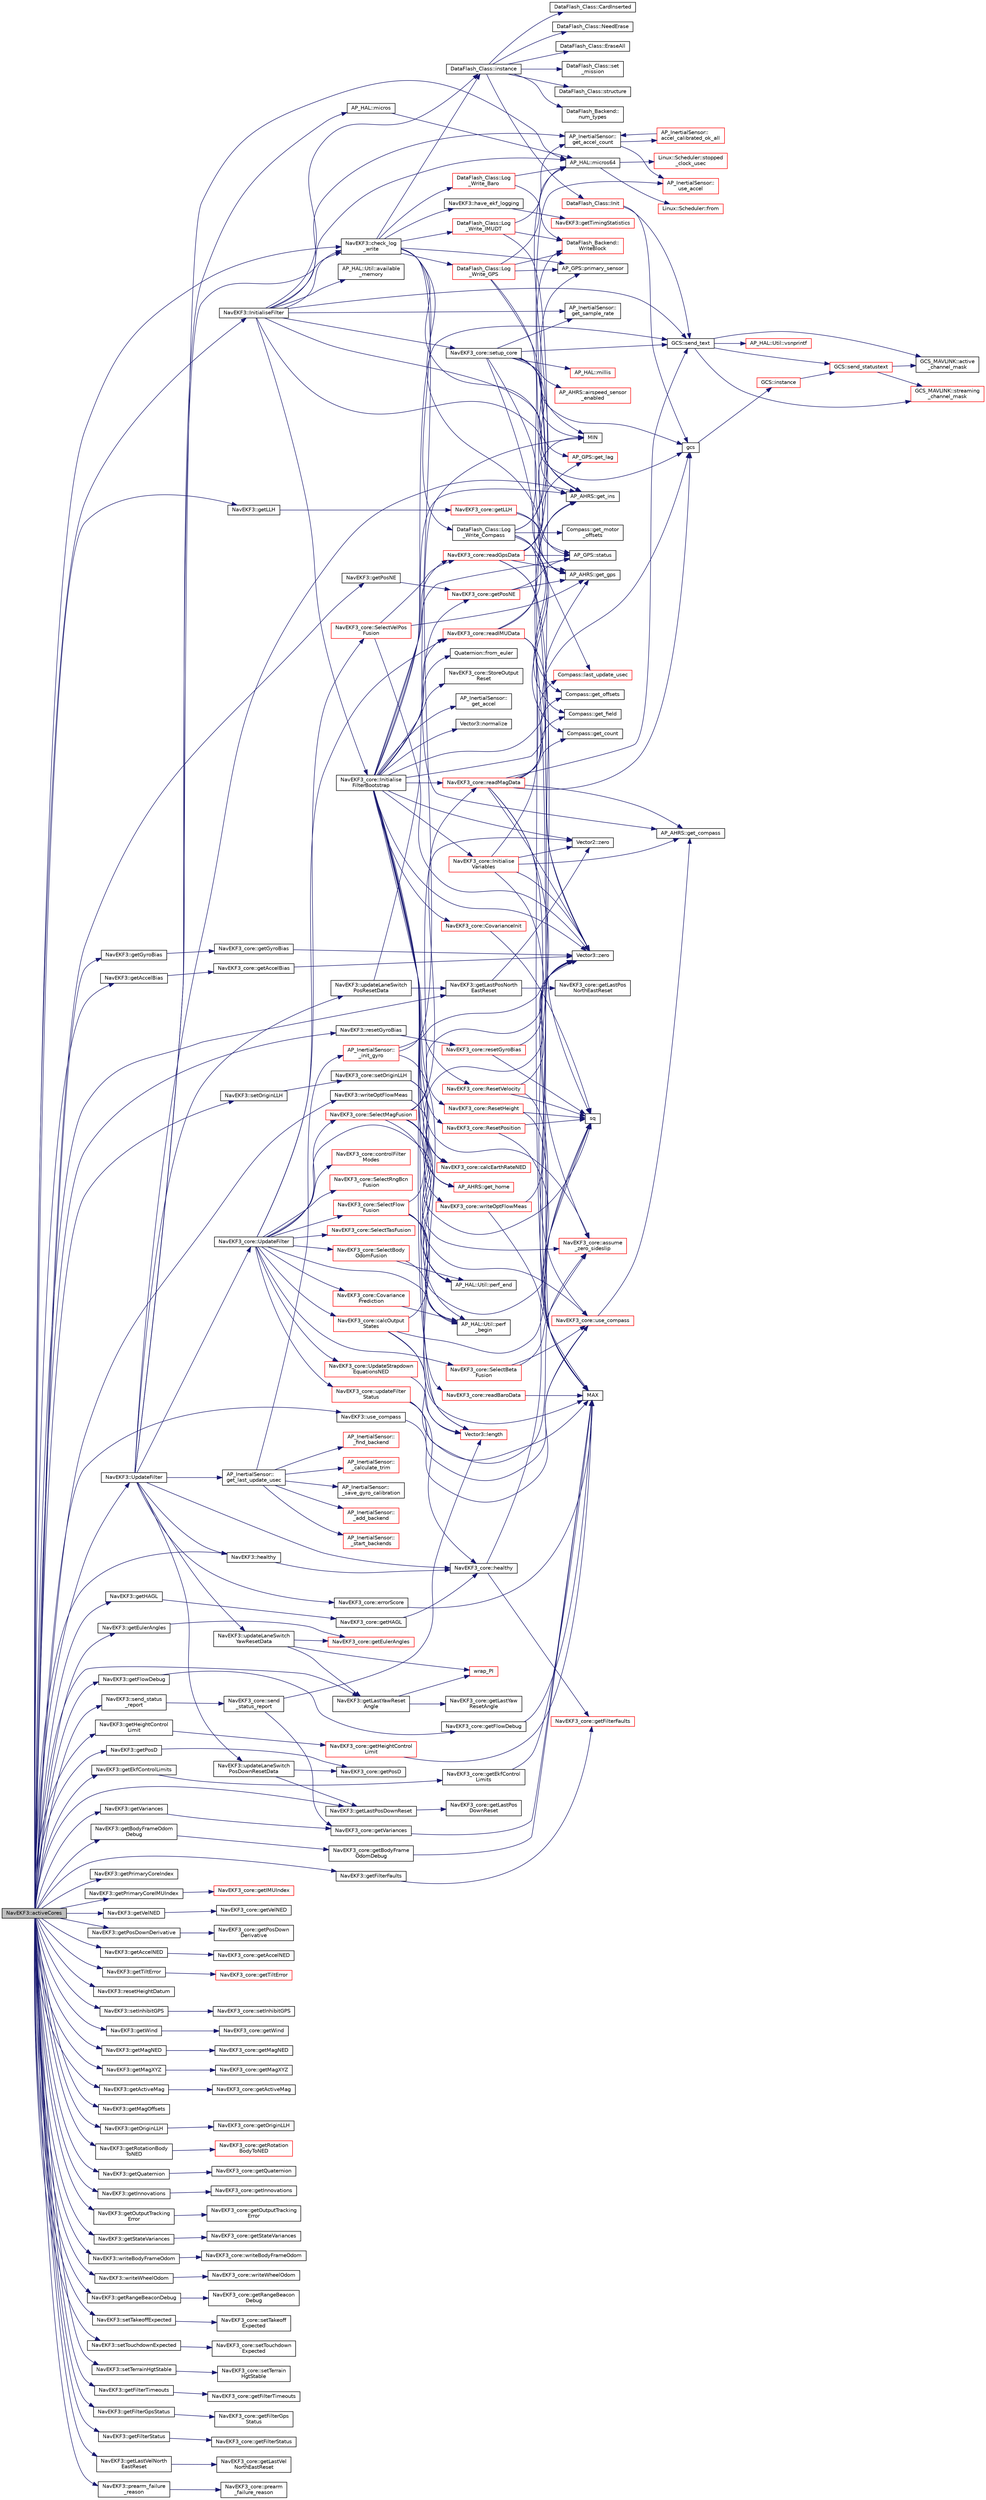digraph "NavEKF3::activeCores"
{
 // INTERACTIVE_SVG=YES
  edge [fontname="Helvetica",fontsize="10",labelfontname="Helvetica",labelfontsize="10"];
  node [fontname="Helvetica",fontsize="10",shape=record];
  rankdir="LR";
  Node1 [label="NavEKF3::activeCores",height=0.2,width=0.4,color="black", fillcolor="grey75", style="filled", fontcolor="black"];
  Node1 -> Node2 [color="midnightblue",fontsize="10",style="solid",fontname="Helvetica"];
  Node2 [label="NavEKF3::InitialiseFilter",height=0.2,width=0.4,color="black", fillcolor="white", style="filled",URL="$classNavEKF3.html#a07f064fa513fbb6e7188141904f3b5b5"];
  Node2 -> Node3 [color="midnightblue",fontsize="10",style="solid",fontname="Helvetica"];
  Node3 [label="AP_AHRS::get_ins",height=0.2,width=0.4,color="black", fillcolor="white", style="filled",URL="$classAP__AHRS.html#a14398c5d2ae68bbe1c67482a91909ad9"];
  Node2 -> Node4 [color="midnightblue",fontsize="10",style="solid",fontname="Helvetica"];
  Node4 [label="AP_HAL::micros64",height=0.2,width=0.4,color="black", fillcolor="white", style="filled",URL="$namespaceAP__HAL.html#a7aa0ce7625c9680e30ff4a99940907a5"];
  Node4 -> Node5 [color="midnightblue",fontsize="10",style="solid",fontname="Helvetica"];
  Node5 [label="Linux::Scheduler::from",height=0.2,width=0.4,color="red", fillcolor="white", style="filled",URL="$classLinux_1_1Scheduler.html#a53ecaae0fdc72f85bd57c4b0cff93653"];
  Node4 -> Node6 [color="midnightblue",fontsize="10",style="solid",fontname="Helvetica"];
  Node6 [label="Linux::Scheduler::stopped\l_clock_usec",height=0.2,width=0.4,color="red", fillcolor="white", style="filled",URL="$classLinux_1_1Scheduler.html#a682b4c34f330f66db5ab4aa5d96e13f9"];
  Node2 -> Node7 [color="midnightblue",fontsize="10",style="solid",fontname="Helvetica"];
  Node7 [label="AP_InertialSensor::\lget_sample_rate",height=0.2,width=0.4,color="black", fillcolor="white", style="filled",URL="$classAP__InertialSensor.html#a9f489c8aac6cdd07ff7aaf98622f0d2e"];
  Node2 -> Node8 [color="midnightblue",fontsize="10",style="solid",fontname="Helvetica"];
  Node8 [label="DataFlash_Class::instance",height=0.2,width=0.4,color="black", fillcolor="white", style="filled",URL="$classDataFlash__Class.html#af898b7f68e05b5d2a6eaf53d2c178983"];
  Node8 -> Node9 [color="midnightblue",fontsize="10",style="solid",fontname="Helvetica"];
  Node9 [label="DataFlash_Class::set\l_mission",height=0.2,width=0.4,color="black", fillcolor="white", style="filled",URL="$classDataFlash__Class.html#a95bf3cac993c1ee326acc6447e99d875"];
  Node8 -> Node10 [color="midnightblue",fontsize="10",style="solid",fontname="Helvetica"];
  Node10 [label="DataFlash_Class::Init",height=0.2,width=0.4,color="red", fillcolor="white", style="filled",URL="$classDataFlash__Class.html#aabebe7ff9db07e2890274fceaa81b063"];
  Node10 -> Node11 [color="midnightblue",fontsize="10",style="solid",fontname="Helvetica"];
  Node11 [label="gcs",height=0.2,width=0.4,color="black", fillcolor="white", style="filled",URL="$GCS_8h.html#a1d3cc361b864ddf64a44c12ab3bd044e"];
  Node11 -> Node12 [color="midnightblue",fontsize="10",style="solid",fontname="Helvetica"];
  Node12 [label="GCS::instance",height=0.2,width=0.4,color="red", fillcolor="white", style="filled",URL="$classGCS.html#ae4cc34bdfabd2de4587d3553e6b4582d"];
  Node12 -> Node13 [color="midnightblue",fontsize="10",style="solid",fontname="Helvetica"];
  Node13 [label="GCS::send_statustext",height=0.2,width=0.4,color="red", fillcolor="white", style="filled",URL="$classGCS.html#a313e604179053ea42415b1c9289f13cd"];
  Node13 -> Node14 [color="midnightblue",fontsize="10",style="solid",fontname="Helvetica"];
  Node14 [label="GCS_MAVLINK::active\l_channel_mask",height=0.2,width=0.4,color="black", fillcolor="white", style="filled",URL="$structGCS__MAVLINK.html#acad5b4ab40c7b7486392f07193ce4190"];
  Node13 -> Node15 [color="midnightblue",fontsize="10",style="solid",fontname="Helvetica"];
  Node15 [label="GCS_MAVLINK::streaming\l_channel_mask",height=0.2,width=0.4,color="red", fillcolor="white", style="filled",URL="$structGCS__MAVLINK.html#af948c4a65f98679941885e2c7cc12ac5"];
  Node10 -> Node16 [color="midnightblue",fontsize="10",style="solid",fontname="Helvetica"];
  Node16 [label="GCS::send_text",height=0.2,width=0.4,color="black", fillcolor="white", style="filled",URL="$classGCS.html#a9866f3484283db744409e40719cef765"];
  Node16 -> Node17 [color="midnightblue",fontsize="10",style="solid",fontname="Helvetica"];
  Node17 [label="AP_HAL::Util::vsnprintf",height=0.2,width=0.4,color="red", fillcolor="white", style="filled",URL="$classAP__HAL_1_1Util.html#ac57ef0a9815cd597ad5cab5d6c31c6c8"];
  Node16 -> Node13 [color="midnightblue",fontsize="10",style="solid",fontname="Helvetica"];
  Node16 -> Node14 [color="midnightblue",fontsize="10",style="solid",fontname="Helvetica"];
  Node16 -> Node15 [color="midnightblue",fontsize="10",style="solid",fontname="Helvetica"];
  Node8 -> Node18 [color="midnightblue",fontsize="10",style="solid",fontname="Helvetica"];
  Node18 [label="DataFlash_Class::structure",height=0.2,width=0.4,color="black", fillcolor="white", style="filled",URL="$classDataFlash__Class.html#a7ac0e748bbc5c6e72645bb6245257600"];
  Node8 -> Node19 [color="midnightblue",fontsize="10",style="solid",fontname="Helvetica"];
  Node19 [label="DataFlash_Backend::\lnum_types",height=0.2,width=0.4,color="black", fillcolor="white", style="filled",URL="$classDataFlash__Backend.html#a33e7a1703d68bd91ac6782bb10b209f8"];
  Node8 -> Node20 [color="midnightblue",fontsize="10",style="solid",fontname="Helvetica"];
  Node20 [label="DataFlash_Class::CardInserted",height=0.2,width=0.4,color="black", fillcolor="white", style="filled",URL="$classDataFlash__Class.html#a1d18bc15f196f1deb794f9ebd4878da8"];
  Node8 -> Node21 [color="midnightblue",fontsize="10",style="solid",fontname="Helvetica"];
  Node21 [label="DataFlash_Class::NeedErase",height=0.2,width=0.4,color="black", fillcolor="white", style="filled",URL="$classDataFlash__Class.html#a803c6dd673a2eaac58eea2012e57ea17"];
  Node8 -> Node22 [color="midnightblue",fontsize="10",style="solid",fontname="Helvetica"];
  Node22 [label="DataFlash_Class::EraseAll",height=0.2,width=0.4,color="black", fillcolor="white", style="filled",URL="$classDataFlash__Class.html#a53a4a975a3813e9f58ddaaa3b5865a4a"];
  Node2 -> Node23 [color="midnightblue",fontsize="10",style="solid",fontname="Helvetica"];
  Node23 [label="AP_InertialSensor::\lget_accel_count",height=0.2,width=0.4,color="black", fillcolor="white", style="filled",URL="$classAP__InertialSensor.html#ac57331a5046d45016ef900726e1be2fb"];
  Node23 -> Node24 [color="midnightblue",fontsize="10",style="solid",fontname="Helvetica"];
  Node24 [label="AP_InertialSensor::\laccel_calibrated_ok_all",height=0.2,width=0.4,color="red", fillcolor="white", style="filled",URL="$classAP__InertialSensor.html#ac671d4d4176eb2b74d82149efc1f940d"];
  Node24 -> Node23 [color="midnightblue",fontsize="10",style="solid",fontname="Helvetica"];
  Node23 -> Node25 [color="midnightblue",fontsize="10",style="solid",fontname="Helvetica"];
  Node25 [label="AP_InertialSensor::\luse_accel",height=0.2,width=0.4,color="red", fillcolor="white", style="filled",URL="$classAP__InertialSensor.html#a733bdee49ff9e3f1a911874469a1a3ac"];
  Node2 -> Node26 [color="midnightblue",fontsize="10",style="solid",fontname="Helvetica"];
  Node26 [label="AP_HAL::Util::available\l_memory",height=0.2,width=0.4,color="black", fillcolor="white", style="filled",URL="$classAP__HAL_1_1Util.html#a2a2e64f649d25593951054d44c0ed53b"];
  Node2 -> Node11 [color="midnightblue",fontsize="10",style="solid",fontname="Helvetica"];
  Node2 -> Node16 [color="midnightblue",fontsize="10",style="solid",fontname="Helvetica"];
  Node2 -> Node27 [color="midnightblue",fontsize="10",style="solid",fontname="Helvetica"];
  Node27 [label="NavEKF3_core::setup_core",height=0.2,width=0.4,color="black", fillcolor="white", style="filled",URL="$classNavEKF3__core.html#a0b8f47e59f846a862b145edfaa9b7e99"];
  Node27 -> Node3 [color="midnightblue",fontsize="10",style="solid",fontname="Helvetica"];
  Node27 -> Node7 [color="midnightblue",fontsize="10",style="solid",fontname="Helvetica"];
  Node27 -> Node28 [color="midnightblue",fontsize="10",style="solid",fontname="Helvetica"];
  Node28 [label="MAX",height=0.2,width=0.4,color="black", fillcolor="white", style="filled",URL="$AP__Math_8h.html#a5c0b5c82749ac54970b2699d3c10ee9b"];
  Node27 -> Node29 [color="midnightblue",fontsize="10",style="solid",fontname="Helvetica"];
  Node29 [label="AP_AHRS::get_gps",height=0.2,width=0.4,color="black", fillcolor="white", style="filled",URL="$classAP__AHRS.html#a3316284b2bf12b8db1b4a39539799efc"];
  Node27 -> Node30 [color="midnightblue",fontsize="10",style="solid",fontname="Helvetica"];
  Node30 [label="AP_GPS::get_lag",height=0.2,width=0.4,color="red", fillcolor="white", style="filled",URL="$classAP__GPS.html#a4a682466e84404be8ca6f66816fd56a5"];
  Node27 -> Node31 [color="midnightblue",fontsize="10",style="solid",fontname="Helvetica"];
  Node31 [label="AP_HAL::millis",height=0.2,width=0.4,color="red", fillcolor="white", style="filled",URL="$namespaceAP__HAL.html#a77dffbb18891996280308e21316ec186"];
  Node27 -> Node11 [color="midnightblue",fontsize="10",style="solid",fontname="Helvetica"];
  Node27 -> Node16 [color="midnightblue",fontsize="10",style="solid",fontname="Helvetica"];
  Node27 -> Node32 [color="midnightblue",fontsize="10",style="solid",fontname="Helvetica"];
  Node32 [label="MIN",height=0.2,width=0.4,color="black", fillcolor="white", style="filled",URL="$AP__Math_8h.html#a6b187a3fa1e9f663e89175e7e8e213d6"];
  Node27 -> Node33 [color="midnightblue",fontsize="10",style="solid",fontname="Helvetica"];
  Node33 [label="AP_AHRS::airspeed_sensor\l_enabled",height=0.2,width=0.4,color="red", fillcolor="white", style="filled",URL="$classAP__AHRS.html#a8691156c332da099e3f5952e72ae2a58"];
  Node2 -> Node34 [color="midnightblue",fontsize="10",style="solid",fontname="Helvetica"];
  Node34 [label="NavEKF3_core::Initialise\lFilterBootstrap",height=0.2,width=0.4,color="black", fillcolor="white", style="filled",URL="$classNavEKF3__core.html#aae18ada44b1b7be0d45af03391ef961a"];
  Node34 -> Node35 [color="midnightblue",fontsize="10",style="solid",fontname="Helvetica"];
  Node35 [label="NavEKF3_core::assume\l_zero_sideslip",height=0.2,width=0.4,color="red", fillcolor="white", style="filled",URL="$classNavEKF3__core.html#a2b335ebc7035c2d407b16f85017a3472"];
  Node34 -> Node29 [color="midnightblue",fontsize="10",style="solid",fontname="Helvetica"];
  Node34 -> Node36 [color="midnightblue",fontsize="10",style="solid",fontname="Helvetica"];
  Node36 [label="AP_GPS::status",height=0.2,width=0.4,color="black", fillcolor="white", style="filled",URL="$classAP__GPS.html#a9093c8cf1d5a78ccd8677229bb314d37",tooltip="Query GPS status. "];
  Node34 -> Node37 [color="midnightblue",fontsize="10",style="solid",fontname="Helvetica"];
  Node37 [label="NavEKF3_core::readIMUData",height=0.2,width=0.4,color="red", fillcolor="white", style="filled",URL="$classNavEKF3__core.html#aece73c326fbd95e59a3fa171ac5988a3"];
  Node37 -> Node3 [color="midnightblue",fontsize="10",style="solid",fontname="Helvetica"];
  Node37 -> Node25 [color="midnightblue",fontsize="10",style="solid",fontname="Helvetica"];
  Node37 -> Node28 [color="midnightblue",fontsize="10",style="solid",fontname="Helvetica"];
  Node37 -> Node38 [color="midnightblue",fontsize="10",style="solid",fontname="Helvetica"];
  Node38 [label="Vector3::zero",height=0.2,width=0.4,color="black", fillcolor="white", style="filled",URL="$classVector3.html#adf1769d5ee5df2f8585df2f540fa5efe"];
  Node34 -> Node39 [color="midnightblue",fontsize="10",style="solid",fontname="Helvetica"];
  Node39 [label="NavEKF3_core::readMagData",height=0.2,width=0.4,color="red", fillcolor="white", style="filled",URL="$classNavEKF3__core.html#a39fe9f76e9c368cba51e9af9b2367513"];
  Node39 -> Node40 [color="midnightblue",fontsize="10",style="solid",fontname="Helvetica"];
  Node40 [label="AP_AHRS::get_compass",height=0.2,width=0.4,color="black", fillcolor="white", style="filled",URL="$classAP__AHRS.html#adf808841de62499bc8c388fc798d47f1"];
  Node39 -> Node41 [color="midnightblue",fontsize="10",style="solid",fontname="Helvetica"];
  Node41 [label="Compass::get_count",height=0.2,width=0.4,color="black", fillcolor="white", style="filled",URL="$classCompass.html#a7bc9b45433e47cbd2632578388882135"];
  Node39 -> Node35 [color="midnightblue",fontsize="10",style="solid",fontname="Helvetica"];
  Node39 -> Node42 [color="midnightblue",fontsize="10",style="solid",fontname="Helvetica"];
  Node42 [label="NavEKF3_core::use_compass",height=0.2,width=0.4,color="red", fillcolor="white", style="filled",URL="$classNavEKF3__core.html#a8b6c851acf3a54d895b8dbc6ab2a6666"];
  Node42 -> Node40 [color="midnightblue",fontsize="10",style="solid",fontname="Helvetica"];
  Node39 -> Node43 [color="midnightblue",fontsize="10",style="solid",fontname="Helvetica"];
  Node43 [label="Compass::last_update_usec",height=0.2,width=0.4,color="red", fillcolor="white", style="filled",URL="$classCompass.html#a9600516e0dbde9186d3b14b3457af013"];
  Node39 -> Node11 [color="midnightblue",fontsize="10",style="solid",fontname="Helvetica"];
  Node39 -> Node16 [color="midnightblue",fontsize="10",style="solid",fontname="Helvetica"];
  Node39 -> Node38 [color="midnightblue",fontsize="10",style="solid",fontname="Helvetica"];
  Node39 -> Node44 [color="midnightblue",fontsize="10",style="solid",fontname="Helvetica"];
  Node44 [label="Compass::get_offsets",height=0.2,width=0.4,color="black", fillcolor="white", style="filled",URL="$classCompass.html#a6ef45f63ac177793bf38270cef8228cb"];
  Node39 -> Node45 [color="midnightblue",fontsize="10",style="solid",fontname="Helvetica"];
  Node45 [label="Compass::get_field",height=0.2,width=0.4,color="black", fillcolor="white", style="filled",URL="$classCompass.html#aa1f44c7920bbd147fa2e58bfedd3c4bb",tooltip="Return the current field as a Vector3f in milligauss. "];
  Node34 -> Node46 [color="midnightblue",fontsize="10",style="solid",fontname="Helvetica"];
  Node46 [label="NavEKF3_core::readGpsData",height=0.2,width=0.4,color="red", fillcolor="white", style="filled",URL="$classNavEKF3__core.html#ac8dc281034818e5fc9b2207daa2b7c3a"];
  Node46 -> Node29 [color="midnightblue",fontsize="10",style="solid",fontname="Helvetica"];
  Node46 -> Node36 [color="midnightblue",fontsize="10",style="solid",fontname="Helvetica"];
  Node46 -> Node30 [color="midnightblue",fontsize="10",style="solid",fontname="Helvetica"];
  Node46 -> Node32 [color="midnightblue",fontsize="10",style="solid",fontname="Helvetica"];
  Node46 -> Node28 [color="midnightblue",fontsize="10",style="solid",fontname="Helvetica"];
  Node46 -> Node47 [color="midnightblue",fontsize="10",style="solid",fontname="Helvetica"];
  Node47 [label="AP_GPS::primary_sensor",height=0.2,width=0.4,color="black", fillcolor="white", style="filled",URL="$classAP__GPS.html#a8881e12793759a81dc52755a76d0cc98"];
  Node46 -> Node48 [color="midnightblue",fontsize="10",style="solid",fontname="Helvetica"];
  Node48 [label="sq",height=0.2,width=0.4,color="black", fillcolor="white", style="filled",URL="$AP__Math_8h.html#a0375e3d67fd3911cacee5c3e1408c0f2"];
  Node34 -> Node49 [color="midnightblue",fontsize="10",style="solid",fontname="Helvetica"];
  Node49 [label="NavEKF3_core::readBaroData",height=0.2,width=0.4,color="red", fillcolor="white", style="filled",URL="$classNavEKF3__core.html#a2afc68d137a2e8c96007bdbb519ced57"];
  Node49 -> Node28 [color="midnightblue",fontsize="10",style="solid",fontname="Helvetica"];
  Node34 -> Node50 [color="midnightblue",fontsize="10",style="solid",fontname="Helvetica"];
  Node50 [label="NavEKF3_core::Initialise\lVariables",height=0.2,width=0.4,color="red", fillcolor="white", style="filled",URL="$classNavEKF3__core.html#af46b5f9dd9ee1659316230ea81a9a778"];
  Node50 -> Node3 [color="midnightblue",fontsize="10",style="solid",fontname="Helvetica"];
  Node50 -> Node28 [color="midnightblue",fontsize="10",style="solid",fontname="Helvetica"];
  Node50 -> Node38 [color="midnightblue",fontsize="10",style="solid",fontname="Helvetica"];
  Node50 -> Node51 [color="midnightblue",fontsize="10",style="solid",fontname="Helvetica"];
  Node51 [label="Vector2::zero",height=0.2,width=0.4,color="black", fillcolor="white", style="filled",URL="$structVector2.html#a6b537328ae913e3e7267b539e7a4af92"];
  Node50 -> Node40 [color="midnightblue",fontsize="10",style="solid",fontname="Helvetica"];
  Node34 -> Node3 [color="midnightblue",fontsize="10",style="solid",fontname="Helvetica"];
  Node34 -> Node52 [color="midnightblue",fontsize="10",style="solid",fontname="Helvetica"];
  Node52 [label="AP_InertialSensor::\lget_accel",height=0.2,width=0.4,color="black", fillcolor="white", style="filled",URL="$classAP__InertialSensor.html#a0f63a4a0e6fc84d6ab9519bc4b254055"];
  Node34 -> Node53 [color="midnightblue",fontsize="10",style="solid",fontname="Helvetica"];
  Node53 [label="Vector3::length",height=0.2,width=0.4,color="red", fillcolor="white", style="filled",URL="$classVector3.html#ac1fd5514e368a1e1c2d13f71eda18345"];
  Node34 -> Node54 [color="midnightblue",fontsize="10",style="solid",fontname="Helvetica"];
  Node54 [label="Vector3::normalize",height=0.2,width=0.4,color="black", fillcolor="white", style="filled",URL="$classVector3.html#a9b147a862a1b86ed2e5b735d19da3da1"];
  Node34 -> Node55 [color="midnightblue",fontsize="10",style="solid",fontname="Helvetica"];
  Node55 [label="Quaternion::from_euler",height=0.2,width=0.4,color="black", fillcolor="white", style="filled",URL="$classQuaternion.html#aff2d2d3d1c5937523df8357deae4eeab"];
  Node34 -> Node38 [color="midnightblue",fontsize="10",style="solid",fontname="Helvetica"];
  Node34 -> Node51 [color="midnightblue",fontsize="10",style="solid",fontname="Helvetica"];
  Node34 -> Node56 [color="midnightblue",fontsize="10",style="solid",fontname="Helvetica"];
  Node56 [label="NavEKF3_core::ResetVelocity",height=0.2,width=0.4,color="red", fillcolor="white", style="filled",URL="$classNavEKF3__core.html#a844cd207d4f7a1aa011e2631e3f56683"];
  Node56 -> Node38 [color="midnightblue",fontsize="10",style="solid",fontname="Helvetica"];
  Node56 -> Node48 [color="midnightblue",fontsize="10",style="solid",fontname="Helvetica"];
  Node56 -> Node28 [color="midnightblue",fontsize="10",style="solid",fontname="Helvetica"];
  Node34 -> Node57 [color="midnightblue",fontsize="10",style="solid",fontname="Helvetica"];
  Node57 [label="NavEKF3_core::ResetPosition",height=0.2,width=0.4,color="red", fillcolor="white", style="filled",URL="$classNavEKF3__core.html#a89457774f5139ef29cab266d49a26fea"];
  Node57 -> Node48 [color="midnightblue",fontsize="10",style="solid",fontname="Helvetica"];
  Node57 -> Node28 [color="midnightblue",fontsize="10",style="solid",fontname="Helvetica"];
  Node34 -> Node58 [color="midnightblue",fontsize="10",style="solid",fontname="Helvetica"];
  Node58 [label="NavEKF3_core::ResetHeight",height=0.2,width=0.4,color="red", fillcolor="white", style="filled",URL="$classNavEKF3__core.html#a8e2cd890417ec97f23a5668814cbda21"];
  Node58 -> Node28 [color="midnightblue",fontsize="10",style="solid",fontname="Helvetica"];
  Node58 -> Node48 [color="midnightblue",fontsize="10",style="solid",fontname="Helvetica"];
  Node34 -> Node59 [color="midnightblue",fontsize="10",style="solid",fontname="Helvetica"];
  Node59 [label="NavEKF3_core::calcEarthRateNED",height=0.2,width=0.4,color="red", fillcolor="white", style="filled",URL="$classNavEKF3__core.html#a044a16702249f93752f1c009a90864e2"];
  Node34 -> Node60 [color="midnightblue",fontsize="10",style="solid",fontname="Helvetica"];
  Node60 [label="AP_AHRS::get_home",height=0.2,width=0.4,color="red", fillcolor="white", style="filled",URL="$classAP__AHRS.html#aea45b16e6469a3b392b8bf52fb864732"];
  Node34 -> Node61 [color="midnightblue",fontsize="10",style="solid",fontname="Helvetica"];
  Node61 [label="NavEKF3_core::CovarianceInit",height=0.2,width=0.4,color="red", fillcolor="white", style="filled",URL="$classNavEKF3__core.html#a4f27a74890ed2b37858a754a05c8fc5b"];
  Node61 -> Node48 [color="midnightblue",fontsize="10",style="solid",fontname="Helvetica"];
  Node34 -> Node62 [color="midnightblue",fontsize="10",style="solid",fontname="Helvetica"];
  Node62 [label="NavEKF3_core::StoreOutput\lReset",height=0.2,width=0.4,color="black", fillcolor="white", style="filled",URL="$classNavEKF3__core.html#ad4a2f3dbbdddf598bd5cefeb61b34323"];
  Node34 -> Node11 [color="midnightblue",fontsize="10",style="solid",fontname="Helvetica"];
  Node34 -> Node16 [color="midnightblue",fontsize="10",style="solid",fontname="Helvetica"];
  Node2 -> Node63 [color="midnightblue",fontsize="10",style="solid",fontname="Helvetica"];
  Node63 [label="NavEKF3::check_log\l_write",height=0.2,width=0.4,color="black", fillcolor="white", style="filled",URL="$classNavEKF3.html#afa5a1b626563d35ad95545e8f056214b"];
  Node63 -> Node64 [color="midnightblue",fontsize="10",style="solid",fontname="Helvetica"];
  Node64 [label="NavEKF3::have_ekf_logging",height=0.2,width=0.4,color="black", fillcolor="white", style="filled",URL="$classNavEKF3.html#a50e3573e550bb3e018bb3992e8a87652"];
  Node64 -> Node65 [color="midnightblue",fontsize="10",style="solid",fontname="Helvetica"];
  Node65 [label="NavEKF3::getTimingStatistics",height=0.2,width=0.4,color="red", fillcolor="white", style="filled",URL="$classNavEKF3.html#a64bf0554f2d36eb25103b94967c8bf6c"];
  Node63 -> Node8 [color="midnightblue",fontsize="10",style="solid",fontname="Helvetica"];
  Node63 -> Node66 [color="midnightblue",fontsize="10",style="solid",fontname="Helvetica"];
  Node66 [label="DataFlash_Class::Log\l_Write_Compass",height=0.2,width=0.4,color="black", fillcolor="white", style="filled",URL="$classDataFlash__Class.html#a5189adf1c5da47c2149ca1d7baa745d8"];
  Node66 -> Node4 [color="midnightblue",fontsize="10",style="solid",fontname="Helvetica"];
  Node66 -> Node45 [color="midnightblue",fontsize="10",style="solid",fontname="Helvetica"];
  Node66 -> Node44 [color="midnightblue",fontsize="10",style="solid",fontname="Helvetica"];
  Node66 -> Node67 [color="midnightblue",fontsize="10",style="solid",fontname="Helvetica"];
  Node67 [label="Compass::get_motor\l_offsets",height=0.2,width=0.4,color="black", fillcolor="white", style="filled",URL="$classCompass.html#a7eacebe38cd31859f7b5af7d90ff79ed"];
  Node66 -> Node43 [color="midnightblue",fontsize="10",style="solid",fontname="Helvetica"];
  Node66 -> Node68 [color="midnightblue",fontsize="10",style="solid",fontname="Helvetica"];
  Node68 [label="DataFlash_Backend::\lWriteBlock",height=0.2,width=0.4,color="red", fillcolor="white", style="filled",URL="$classDataFlash__Backend.html#aed94b3ad1fd7333ddd7c2e20c3433d52"];
  Node66 -> Node41 [color="midnightblue",fontsize="10",style="solid",fontname="Helvetica"];
  Node63 -> Node40 [color="midnightblue",fontsize="10",style="solid",fontname="Helvetica"];
  Node63 -> Node69 [color="midnightblue",fontsize="10",style="solid",fontname="Helvetica"];
  Node69 [label="DataFlash_Class::Log\l_Write_GPS",height=0.2,width=0.4,color="red", fillcolor="white", style="filled",URL="$classDataFlash__Class.html#a8a9087dec83092f0ea67b6741ff9f32e"];
  Node69 -> Node4 [color="midnightblue",fontsize="10",style="solid",fontname="Helvetica"];
  Node69 -> Node36 [color="midnightblue",fontsize="10",style="solid",fontname="Helvetica"];
  Node69 -> Node47 [color="midnightblue",fontsize="10",style="solid",fontname="Helvetica"];
  Node69 -> Node68 [color="midnightblue",fontsize="10",style="solid",fontname="Helvetica"];
  Node69 -> Node32 [color="midnightblue",fontsize="10",style="solid",fontname="Helvetica"];
  Node63 -> Node29 [color="midnightblue",fontsize="10",style="solid",fontname="Helvetica"];
  Node63 -> Node47 [color="midnightblue",fontsize="10",style="solid",fontname="Helvetica"];
  Node63 -> Node70 [color="midnightblue",fontsize="10",style="solid",fontname="Helvetica"];
  Node70 [label="DataFlash_Class::Log\l_Write_Baro",height=0.2,width=0.4,color="red", fillcolor="white", style="filled",URL="$classDataFlash__Class.html#a4a12c2f2025e0a63d6ec85602857d0cb"];
  Node70 -> Node4 [color="midnightblue",fontsize="10",style="solid",fontname="Helvetica"];
  Node70 -> Node68 [color="midnightblue",fontsize="10",style="solid",fontname="Helvetica"];
  Node63 -> Node3 [color="midnightblue",fontsize="10",style="solid",fontname="Helvetica"];
  Node63 -> Node71 [color="midnightblue",fontsize="10",style="solid",fontname="Helvetica"];
  Node71 [label="DataFlash_Class::Log\l_Write_IMUDT",height=0.2,width=0.4,color="red", fillcolor="white", style="filled",URL="$classDataFlash__Class.html#a5835f10f0f4c71618a3793d582b3a52a"];
  Node71 -> Node68 [color="midnightblue",fontsize="10",style="solid",fontname="Helvetica"];
  Node71 -> Node23 [color="midnightblue",fontsize="10",style="solid",fontname="Helvetica"];
  Node71 -> Node38 [color="midnightblue",fontsize="10",style="solid",fontname="Helvetica"];
  Node1 -> Node72 [color="midnightblue",fontsize="10",style="solid",fontname="Helvetica"];
  Node72 [label="NavEKF3::UpdateFilter",height=0.2,width=0.4,color="black", fillcolor="white", style="filled",URL="$classNavEKF3.html#a477020fcf29376e0c2205dbf79728104"];
  Node72 -> Node4 [color="midnightblue",fontsize="10",style="solid",fontname="Helvetica"];
  Node72 -> Node3 [color="midnightblue",fontsize="10",style="solid",fontname="Helvetica"];
  Node72 -> Node73 [color="midnightblue",fontsize="10",style="solid",fontname="Helvetica"];
  Node73 [label="AP_HAL::micros",height=0.2,width=0.4,color="black", fillcolor="white", style="filled",URL="$namespaceAP__HAL.html#a8293355e35887733b1fd151aef08a787"];
  Node73 -> Node4 [color="midnightblue",fontsize="10",style="solid",fontname="Helvetica"];
  Node72 -> Node74 [color="midnightblue",fontsize="10",style="solid",fontname="Helvetica"];
  Node74 [label="AP_InertialSensor::\lget_last_update_usec",height=0.2,width=0.4,color="black", fillcolor="white", style="filled",URL="$classAP__InertialSensor.html#af507f66bb346acb0057a6ca4a3df7156"];
  Node74 -> Node75 [color="midnightblue",fontsize="10",style="solid",fontname="Helvetica"];
  Node75 [label="AP_InertialSensor::\l_add_backend",height=0.2,width=0.4,color="red", fillcolor="white", style="filled",URL="$classAP__InertialSensor.html#a3f4ee8162ce5427946348ca9f5f9dcb7"];
  Node74 -> Node76 [color="midnightblue",fontsize="10",style="solid",fontname="Helvetica"];
  Node76 [label="AP_InertialSensor::\l_start_backends",height=0.2,width=0.4,color="red", fillcolor="white", style="filled",URL="$classAP__InertialSensor.html#a9949b7e301b0d7a5f3e59385d2e8d97a"];
  Node74 -> Node77 [color="midnightblue",fontsize="10",style="solid",fontname="Helvetica"];
  Node77 [label="AP_InertialSensor::\l_find_backend",height=0.2,width=0.4,color="red", fillcolor="white", style="filled",URL="$classAP__InertialSensor.html#a3fc473466ffcccef319c4c5e56cd1f9d"];
  Node74 -> Node78 [color="midnightblue",fontsize="10",style="solid",fontname="Helvetica"];
  Node78 [label="AP_InertialSensor::\l_init_gyro",height=0.2,width=0.4,color="red", fillcolor="white", style="filled",URL="$classAP__InertialSensor.html#a8744303832541bef0025d9698468938c"];
  Node78 -> Node32 [color="midnightblue",fontsize="10",style="solid",fontname="Helvetica"];
  Node78 -> Node38 [color="midnightblue",fontsize="10",style="solid",fontname="Helvetica"];
  Node78 -> Node53 [color="midnightblue",fontsize="10",style="solid",fontname="Helvetica"];
  Node74 -> Node79 [color="midnightblue",fontsize="10",style="solid",fontname="Helvetica"];
  Node79 [label="AP_InertialSensor::\l_calculate_trim",height=0.2,width=0.4,color="red", fillcolor="white", style="filled",URL="$classAP__InertialSensor.html#ad85a0f7284984ab4bc7b6309ec61003f"];
  Node74 -> Node80 [color="midnightblue",fontsize="10",style="solid",fontname="Helvetica"];
  Node80 [label="AP_InertialSensor::\l_save_gyro_calibration",height=0.2,width=0.4,color="black", fillcolor="white", style="filled",URL="$classAP__InertialSensor.html#aa5bb8e95e3d8044619c673b36815125a"];
  Node72 -> Node81 [color="midnightblue",fontsize="10",style="solid",fontname="Helvetica"];
  Node81 [label="NavEKF3_core::UpdateFilter",height=0.2,width=0.4,color="black", fillcolor="white", style="filled",URL="$classNavEKF3__core.html#a2a7fae9e0bf2ce6fc2f9b3918dc168d3"];
  Node81 -> Node82 [color="midnightblue",fontsize="10",style="solid",fontname="Helvetica"];
  Node82 [label="AP_HAL::Util::perf\l_begin",height=0.2,width=0.4,color="black", fillcolor="white", style="filled",URL="$classAP__HAL_1_1Util.html#a8ee016bee7e471240be5a2c648015a1d"];
  Node81 -> Node83 [color="midnightblue",fontsize="10",style="solid",fontname="Helvetica"];
  Node83 [label="NavEKF3_core::controlFilter\lModes",height=0.2,width=0.4,color="red", fillcolor="white", style="filled",URL="$classNavEKF3__core.html#a95c6e08d506573f77311f547a0d97fd2"];
  Node81 -> Node37 [color="midnightblue",fontsize="10",style="solid",fontname="Helvetica"];
  Node81 -> Node84 [color="midnightblue",fontsize="10",style="solid",fontname="Helvetica"];
  Node84 [label="NavEKF3_core::UpdateStrapdown\lEquationsNED",height=0.2,width=0.4,color="red", fillcolor="white", style="filled",URL="$classNavEKF3__core.html#a328b98735bff30eb0dc99f0c0891ac32"];
  Node84 -> Node53 [color="midnightblue",fontsize="10",style="solid",fontname="Helvetica"];
  Node81 -> Node85 [color="midnightblue",fontsize="10",style="solid",fontname="Helvetica"];
  Node85 [label="NavEKF3_core::Covariance\lPrediction",height=0.2,width=0.4,color="red", fillcolor="white", style="filled",URL="$classNavEKF3__core.html#adbeff1c78f56cbfcb339b37ba0e03b0a"];
  Node85 -> Node82 [color="midnightblue",fontsize="10",style="solid",fontname="Helvetica"];
  Node81 -> Node86 [color="midnightblue",fontsize="10",style="solid",fontname="Helvetica"];
  Node86 [label="NavEKF3_core::SelectMagFusion",height=0.2,width=0.4,color="red", fillcolor="white", style="filled",URL="$classNavEKF3__core.html#a800d407d377e6532d563c68cc3c731d8"];
  Node86 -> Node82 [color="midnightblue",fontsize="10",style="solid",fontname="Helvetica"];
  Node86 -> Node39 [color="midnightblue",fontsize="10",style="solid",fontname="Helvetica"];
  Node86 -> Node42 [color="midnightblue",fontsize="10",style="solid",fontname="Helvetica"];
  Node86 -> Node38 [color="midnightblue",fontsize="10",style="solid",fontname="Helvetica"];
  Node86 -> Node87 [color="midnightblue",fontsize="10",style="solid",fontname="Helvetica"];
  Node87 [label="AP_HAL::Util::perf_end",height=0.2,width=0.4,color="black", fillcolor="white", style="filled",URL="$classAP__HAL_1_1Util.html#a831bf144a4d14d413bd1c98b96dc35cb"];
  Node86 -> Node35 [color="midnightblue",fontsize="10",style="solid",fontname="Helvetica"];
  Node86 -> Node48 [color="midnightblue",fontsize="10",style="solid",fontname="Helvetica"];
  Node81 -> Node88 [color="midnightblue",fontsize="10",style="solid",fontname="Helvetica"];
  Node88 [label="NavEKF3_core::SelectVelPos\lFusion",height=0.2,width=0.4,color="red", fillcolor="white", style="filled",URL="$classNavEKF3__core.html#a8f4723dabc873f7112948a18b290fb01"];
  Node88 -> Node46 [color="midnightblue",fontsize="10",style="solid",fontname="Helvetica"];
  Node88 -> Node29 [color="midnightblue",fontsize="10",style="solid",fontname="Helvetica"];
  Node88 -> Node38 [color="midnightblue",fontsize="10",style="solid",fontname="Helvetica"];
  Node81 -> Node89 [color="midnightblue",fontsize="10",style="solid",fontname="Helvetica"];
  Node89 [label="NavEKF3_core::SelectRngBcn\lFusion",height=0.2,width=0.4,color="red", fillcolor="white", style="filled",URL="$classNavEKF3__core.html#ab1243cfd0f479cedb39ed8706d4256f6"];
  Node81 -> Node90 [color="midnightblue",fontsize="10",style="solid",fontname="Helvetica"];
  Node90 [label="NavEKF3_core::SelectFlow\lFusion",height=0.2,width=0.4,color="red", fillcolor="white", style="filled",URL="$classNavEKF3__core.html#a39734940646764850a021495895c7beb"];
  Node90 -> Node82 [color="midnightblue",fontsize="10",style="solid",fontname="Helvetica"];
  Node90 -> Node51 [color="midnightblue",fontsize="10",style="solid",fontname="Helvetica"];
  Node90 -> Node48 [color="midnightblue",fontsize="10",style="solid",fontname="Helvetica"];
  Node90 -> Node28 [color="midnightblue",fontsize="10",style="solid",fontname="Helvetica"];
  Node90 -> Node87 [color="midnightblue",fontsize="10",style="solid",fontname="Helvetica"];
  Node81 -> Node91 [color="midnightblue",fontsize="10",style="solid",fontname="Helvetica"];
  Node91 [label="NavEKF3_core::SelectBody\lOdomFusion",height=0.2,width=0.4,color="red", fillcolor="white", style="filled",URL="$classNavEKF3__core.html#a3428bb1101c7d29ed20a768b39e234a1"];
  Node91 -> Node82 [color="midnightblue",fontsize="10",style="solid",fontname="Helvetica"];
  Node91 -> Node87 [color="midnightblue",fontsize="10",style="solid",fontname="Helvetica"];
  Node81 -> Node92 [color="midnightblue",fontsize="10",style="solid",fontname="Helvetica"];
  Node92 [label="NavEKF3_core::SelectTasFusion",height=0.2,width=0.4,color="red", fillcolor="white", style="filled",URL="$classNavEKF3__core.html#a26f75214891e1ce1406fd8f6aea398de"];
  Node81 -> Node93 [color="midnightblue",fontsize="10",style="solid",fontname="Helvetica"];
  Node93 [label="NavEKF3_core::SelectBeta\lFusion",height=0.2,width=0.4,color="red", fillcolor="white", style="filled",URL="$classNavEKF3__core.html#a0fa0f99fd7c7af270855172e7873eda6"];
  Node93 -> Node42 [color="midnightblue",fontsize="10",style="solid",fontname="Helvetica"];
  Node93 -> Node35 [color="midnightblue",fontsize="10",style="solid",fontname="Helvetica"];
  Node81 -> Node94 [color="midnightblue",fontsize="10",style="solid",fontname="Helvetica"];
  Node94 [label="NavEKF3_core::updateFilter\lStatus",height=0.2,width=0.4,color="red", fillcolor="white", style="filled",URL="$classNavEKF3__core.html#a766d9d22d7f44bf6a0bebe9c08c79618"];
  Node94 -> Node35 [color="midnightblue",fontsize="10",style="solid",fontname="Helvetica"];
  Node94 -> Node95 [color="midnightblue",fontsize="10",style="solid",fontname="Helvetica"];
  Node95 [label="NavEKF3_core::healthy",height=0.2,width=0.4,color="black", fillcolor="white", style="filled",URL="$classNavEKF3__core.html#a92795bcfec55e7c1e206741b990ddf19"];
  Node95 -> Node96 [color="midnightblue",fontsize="10",style="solid",fontname="Helvetica"];
  Node96 [label="NavEKF3_core::getFilterFaults",height=0.2,width=0.4,color="red", fillcolor="white", style="filled",URL="$classNavEKF3__core.html#af15e01e75ed73bba80d2a7ea3c657d78"];
  Node95 -> Node48 [color="midnightblue",fontsize="10",style="solid",fontname="Helvetica"];
  Node94 -> Node42 [color="midnightblue",fontsize="10",style="solid",fontname="Helvetica"];
  Node81 -> Node97 [color="midnightblue",fontsize="10",style="solid",fontname="Helvetica"];
  Node97 [label="NavEKF3_core::calcOutput\lStates",height=0.2,width=0.4,color="red", fillcolor="white", style="filled",URL="$classNavEKF3__core.html#a8ada1be799bedcf92e0199daf86dc7f5"];
  Node97 -> Node38 [color="midnightblue",fontsize="10",style="solid",fontname="Helvetica"];
  Node97 -> Node28 [color="midnightblue",fontsize="10",style="solid",fontname="Helvetica"];
  Node97 -> Node53 [color="midnightblue",fontsize="10",style="solid",fontname="Helvetica"];
  Node97 -> Node48 [color="midnightblue",fontsize="10",style="solid",fontname="Helvetica"];
  Node81 -> Node87 [color="midnightblue",fontsize="10",style="solid",fontname="Helvetica"];
  Node72 -> Node98 [color="midnightblue",fontsize="10",style="solid",fontname="Helvetica"];
  Node98 [label="NavEKF3::healthy",height=0.2,width=0.4,color="black", fillcolor="white", style="filled",URL="$classNavEKF3.html#ae9e97719ab375aefed4ef75d9c79e95c"];
  Node98 -> Node95 [color="midnightblue",fontsize="10",style="solid",fontname="Helvetica"];
  Node72 -> Node99 [color="midnightblue",fontsize="10",style="solid",fontname="Helvetica"];
  Node99 [label="NavEKF3_core::errorScore",height=0.2,width=0.4,color="black", fillcolor="white", style="filled",URL="$classNavEKF3__core.html#a471d8ec73731c9b14a2a2669dc5fd1bc"];
  Node99 -> Node28 [color="midnightblue",fontsize="10",style="solid",fontname="Helvetica"];
  Node72 -> Node95 [color="midnightblue",fontsize="10",style="solid",fontname="Helvetica"];
  Node72 -> Node100 [color="midnightblue",fontsize="10",style="solid",fontname="Helvetica"];
  Node100 [label="NavEKF3::updateLaneSwitch\lYawResetData",height=0.2,width=0.4,color="black", fillcolor="white", style="filled",URL="$classNavEKF3.html#ab670249257282baefc2bafb3d5513995"];
  Node100 -> Node101 [color="midnightblue",fontsize="10",style="solid",fontname="Helvetica"];
  Node101 [label="NavEKF3::getLastYawReset\lAngle",height=0.2,width=0.4,color="black", fillcolor="white", style="filled",URL="$classNavEKF3.html#a0dfa237b7b3cf14f0f99eb91fe539cea"];
  Node101 -> Node102 [color="midnightblue",fontsize="10",style="solid",fontname="Helvetica"];
  Node102 [label="NavEKF3_core::getLastYaw\lResetAngle",height=0.2,width=0.4,color="black", fillcolor="white", style="filled",URL="$classNavEKF3__core.html#acde0c12b9949d845c646bca6b11c1c8f"];
  Node101 -> Node103 [color="midnightblue",fontsize="10",style="solid",fontname="Helvetica"];
  Node103 [label="wrap_PI",height=0.2,width=0.4,color="red", fillcolor="white", style="filled",URL="$AP__Math_8cpp.html#a21d0562d7b23dd9f04bc30a3611cc577"];
  Node100 -> Node104 [color="midnightblue",fontsize="10",style="solid",fontname="Helvetica"];
  Node104 [label="NavEKF3_core::getEulerAngles",height=0.2,width=0.4,color="red", fillcolor="white", style="filled",URL="$classNavEKF3__core.html#a161c108404d9fd7efb7def660787be1b"];
  Node100 -> Node103 [color="midnightblue",fontsize="10",style="solid",fontname="Helvetica"];
  Node72 -> Node105 [color="midnightblue",fontsize="10",style="solid",fontname="Helvetica"];
  Node105 [label="NavEKF3::updateLaneSwitch\lPosResetData",height=0.2,width=0.4,color="black", fillcolor="white", style="filled",URL="$classNavEKF3.html#a5271b02c055d6e3ce43fd0c8f945e652"];
  Node105 -> Node106 [color="midnightblue",fontsize="10",style="solid",fontname="Helvetica"];
  Node106 [label="NavEKF3::getLastPosNorth\lEastReset",height=0.2,width=0.4,color="black", fillcolor="white", style="filled",URL="$classNavEKF3.html#a48b06963494d6987aa9b204276f354e3"];
  Node106 -> Node51 [color="midnightblue",fontsize="10",style="solid",fontname="Helvetica"];
  Node106 -> Node107 [color="midnightblue",fontsize="10",style="solid",fontname="Helvetica"];
  Node107 [label="NavEKF3_core::getLastPos\lNorthEastReset",height=0.2,width=0.4,color="black", fillcolor="white", style="filled",URL="$classNavEKF3__core.html#ad9636201f5d1b2aae3849f4a69519247"];
  Node105 -> Node108 [color="midnightblue",fontsize="10",style="solid",fontname="Helvetica"];
  Node108 [label="NavEKF3_core::getPosNE",height=0.2,width=0.4,color="red", fillcolor="white", style="filled",URL="$classNavEKF3__core.html#ad3ba341208840aecf7db6d789c543d1b"];
  Node108 -> Node29 [color="midnightblue",fontsize="10",style="solid",fontname="Helvetica"];
  Node108 -> Node36 [color="midnightblue",fontsize="10",style="solid",fontname="Helvetica"];
  Node72 -> Node109 [color="midnightblue",fontsize="10",style="solid",fontname="Helvetica"];
  Node109 [label="NavEKF3::updateLaneSwitch\lPosDownResetData",height=0.2,width=0.4,color="black", fillcolor="white", style="filled",URL="$classNavEKF3.html#a596ddb5682513eba0ca4c608012fa0ee"];
  Node109 -> Node110 [color="midnightblue",fontsize="10",style="solid",fontname="Helvetica"];
  Node110 [label="NavEKF3::getLastPosDownReset",height=0.2,width=0.4,color="black", fillcolor="white", style="filled",URL="$classNavEKF3.html#af8f633712a464fdef83c39ed1baf84cd"];
  Node110 -> Node111 [color="midnightblue",fontsize="10",style="solid",fontname="Helvetica"];
  Node111 [label="NavEKF3_core::getLastPos\lDownReset",height=0.2,width=0.4,color="black", fillcolor="white", style="filled",URL="$classNavEKF3__core.html#a5b93c69eab4799ee20470a0843f908a1"];
  Node109 -> Node112 [color="midnightblue",fontsize="10",style="solid",fontname="Helvetica"];
  Node112 [label="NavEKF3_core::getPosD",height=0.2,width=0.4,color="black", fillcolor="white", style="filled",URL="$classNavEKF3__core.html#a6c9d4cd0c744a753d8caaaf63b13a9f0"];
  Node72 -> Node63 [color="midnightblue",fontsize="10",style="solid",fontname="Helvetica"];
  Node1 -> Node63 [color="midnightblue",fontsize="10",style="solid",fontname="Helvetica"];
  Node1 -> Node98 [color="midnightblue",fontsize="10",style="solid",fontname="Helvetica"];
  Node1 -> Node113 [color="midnightblue",fontsize="10",style="solid",fontname="Helvetica"];
  Node113 [label="NavEKF3::getPrimaryCoreIndex",height=0.2,width=0.4,color="black", fillcolor="white", style="filled",URL="$classNavEKF3.html#a71a4a913aafe41303ffd7a15408825d4"];
  Node1 -> Node114 [color="midnightblue",fontsize="10",style="solid",fontname="Helvetica"];
  Node114 [label="NavEKF3::getPrimaryCoreIMUIndex",height=0.2,width=0.4,color="black", fillcolor="white", style="filled",URL="$classNavEKF3.html#aaf2f9feb0fe2d506459ed35e6509675e"];
  Node114 -> Node115 [color="midnightblue",fontsize="10",style="solid",fontname="Helvetica"];
  Node115 [label="NavEKF3_core::getIMUIndex",height=0.2,width=0.4,color="red", fillcolor="white", style="filled",URL="$classNavEKF3__core.html#a314669b36e8083d89c4b44e5aa9081a5"];
  Node1 -> Node116 [color="midnightblue",fontsize="10",style="solid",fontname="Helvetica"];
  Node116 [label="NavEKF3::getPosNE",height=0.2,width=0.4,color="black", fillcolor="white", style="filled",URL="$classNavEKF3.html#a77e032eb6ff162f84d326f5a083b3a21"];
  Node116 -> Node108 [color="midnightblue",fontsize="10",style="solid",fontname="Helvetica"];
  Node1 -> Node117 [color="midnightblue",fontsize="10",style="solid",fontname="Helvetica"];
  Node117 [label="NavEKF3::getPosD",height=0.2,width=0.4,color="black", fillcolor="white", style="filled",URL="$classNavEKF3.html#a7a1cbc96735534f3baf1e68218156076"];
  Node117 -> Node112 [color="midnightblue",fontsize="10",style="solid",fontname="Helvetica"];
  Node1 -> Node118 [color="midnightblue",fontsize="10",style="solid",fontname="Helvetica"];
  Node118 [label="NavEKF3::getVelNED",height=0.2,width=0.4,color="black", fillcolor="white", style="filled",URL="$classNavEKF3.html#a5b7eef379fb98c18080c89e5fa24e21c"];
  Node118 -> Node119 [color="midnightblue",fontsize="10",style="solid",fontname="Helvetica"];
  Node119 [label="NavEKF3_core::getVelNED",height=0.2,width=0.4,color="black", fillcolor="white", style="filled",URL="$classNavEKF3__core.html#a2156a2a0a285a47492540795d0aa530e"];
  Node1 -> Node120 [color="midnightblue",fontsize="10",style="solid",fontname="Helvetica"];
  Node120 [label="NavEKF3::getPosDownDerivative",height=0.2,width=0.4,color="black", fillcolor="white", style="filled",URL="$classNavEKF3.html#a32ac87c6b871b04e5c9cb7e4b171786f"];
  Node120 -> Node121 [color="midnightblue",fontsize="10",style="solid",fontname="Helvetica"];
  Node121 [label="NavEKF3_core::getPosDown\lDerivative",height=0.2,width=0.4,color="black", fillcolor="white", style="filled",URL="$classNavEKF3__core.html#a31ad001420cce737cbf547b20865187f"];
  Node1 -> Node122 [color="midnightblue",fontsize="10",style="solid",fontname="Helvetica"];
  Node122 [label="NavEKF3::getAccelNED",height=0.2,width=0.4,color="black", fillcolor="white", style="filled",URL="$classNavEKF3.html#adccfb6d1d9f4e4c03ab5c43573871039"];
  Node122 -> Node123 [color="midnightblue",fontsize="10",style="solid",fontname="Helvetica"];
  Node123 [label="NavEKF3_core::getAccelNED",height=0.2,width=0.4,color="black", fillcolor="white", style="filled",URL="$classNavEKF3__core.html#a7c0eb0ca8bf939b96812ee5a2c7c0832"];
  Node1 -> Node124 [color="midnightblue",fontsize="10",style="solid",fontname="Helvetica"];
  Node124 [label="NavEKF3::getGyroBias",height=0.2,width=0.4,color="black", fillcolor="white", style="filled",URL="$classNavEKF3.html#ad70a2e407bb322b2eb0ff549e4b0eb7f"];
  Node124 -> Node125 [color="midnightblue",fontsize="10",style="solid",fontname="Helvetica"];
  Node125 [label="NavEKF3_core::getGyroBias",height=0.2,width=0.4,color="black", fillcolor="white", style="filled",URL="$classNavEKF3__core.html#a53f2b2951493c23739d2d0c6bef3f65b"];
  Node125 -> Node38 [color="midnightblue",fontsize="10",style="solid",fontname="Helvetica"];
  Node1 -> Node126 [color="midnightblue",fontsize="10",style="solid",fontname="Helvetica"];
  Node126 [label="NavEKF3::getAccelBias",height=0.2,width=0.4,color="black", fillcolor="white", style="filled",URL="$classNavEKF3.html#ac13c787e70d7fc07c3deec9e60e39e92"];
  Node126 -> Node127 [color="midnightblue",fontsize="10",style="solid",fontname="Helvetica"];
  Node127 [label="NavEKF3_core::getAccelBias",height=0.2,width=0.4,color="black", fillcolor="white", style="filled",URL="$classNavEKF3__core.html#a944ed3b757fdca8925f663816e02db75"];
  Node127 -> Node38 [color="midnightblue",fontsize="10",style="solid",fontname="Helvetica"];
  Node1 -> Node128 [color="midnightblue",fontsize="10",style="solid",fontname="Helvetica"];
  Node128 [label="NavEKF3::getTiltError",height=0.2,width=0.4,color="black", fillcolor="white", style="filled",URL="$classNavEKF3.html#adeab4a6e7a49e2efd9abfe7373b8bc4f"];
  Node128 -> Node129 [color="midnightblue",fontsize="10",style="solid",fontname="Helvetica"];
  Node129 [label="NavEKF3_core::getTiltError",height=0.2,width=0.4,color="red", fillcolor="white", style="filled",URL="$classNavEKF3__core.html#a4b63f83567c60c47b96be36010a04251"];
  Node1 -> Node130 [color="midnightblue",fontsize="10",style="solid",fontname="Helvetica"];
  Node130 [label="NavEKF3::resetGyroBias",height=0.2,width=0.4,color="black", fillcolor="white", style="filled",URL="$classNavEKF3.html#ac5a00778eabdb63d023daf034eda5fa5"];
  Node130 -> Node131 [color="midnightblue",fontsize="10",style="solid",fontname="Helvetica"];
  Node131 [label="NavEKF3_core::resetGyroBias",height=0.2,width=0.4,color="red", fillcolor="white", style="filled",URL="$classNavEKF3__core.html#a994d08ccd30264ebc253083efd20c58d"];
  Node131 -> Node38 [color="midnightblue",fontsize="10",style="solid",fontname="Helvetica"];
  Node131 -> Node48 [color="midnightblue",fontsize="10",style="solid",fontname="Helvetica"];
  Node1 -> Node132 [color="midnightblue",fontsize="10",style="solid",fontname="Helvetica"];
  Node132 [label="NavEKF3::resetHeightDatum",height=0.2,width=0.4,color="black", fillcolor="white", style="filled",URL="$classNavEKF3.html#aeff588883c2a757adfa1ecb4031d0bb4"];
  Node1 -> Node133 [color="midnightblue",fontsize="10",style="solid",fontname="Helvetica"];
  Node133 [label="NavEKF3::setInhibitGPS",height=0.2,width=0.4,color="black", fillcolor="white", style="filled",URL="$classNavEKF3.html#aca76e36ca17b95dbdd2586a06dcfb126"];
  Node133 -> Node134 [color="midnightblue",fontsize="10",style="solid",fontname="Helvetica"];
  Node134 [label="NavEKF3_core::setInhibitGPS",height=0.2,width=0.4,color="black", fillcolor="white", style="filled",URL="$classNavEKF3__core.html#a0d8b0e06df4e1126a025b9641df39aa4"];
  Node1 -> Node135 [color="midnightblue",fontsize="10",style="solid",fontname="Helvetica"];
  Node135 [label="NavEKF3::getEkfControlLimits",height=0.2,width=0.4,color="black", fillcolor="white", style="filled",URL="$classNavEKF3.html#a83f59cabff44f28d640583f196e8e1f3"];
  Node135 -> Node136 [color="midnightblue",fontsize="10",style="solid",fontname="Helvetica"];
  Node136 [label="NavEKF3_core::getEkfControl\lLimits",height=0.2,width=0.4,color="black", fillcolor="white", style="filled",URL="$classNavEKF3__core.html#a7de140f71989984bd1e30e9be07a5ac0"];
  Node136 -> Node28 [color="midnightblue",fontsize="10",style="solid",fontname="Helvetica"];
  Node1 -> Node137 [color="midnightblue",fontsize="10",style="solid",fontname="Helvetica"];
  Node137 [label="NavEKF3::getWind",height=0.2,width=0.4,color="black", fillcolor="white", style="filled",URL="$classNavEKF3.html#a59f9e98bba0c7bd4bfcba047c59c9d17"];
  Node137 -> Node138 [color="midnightblue",fontsize="10",style="solid",fontname="Helvetica"];
  Node138 [label="NavEKF3_core::getWind",height=0.2,width=0.4,color="black", fillcolor="white", style="filled",URL="$classNavEKF3__core.html#ad6529d4d66ebd0a0a79876af13fc672c"];
  Node1 -> Node139 [color="midnightblue",fontsize="10",style="solid",fontname="Helvetica"];
  Node139 [label="NavEKF3::getMagNED",height=0.2,width=0.4,color="black", fillcolor="white", style="filled",URL="$classNavEKF3.html#a81e93b244390d974c96e14e9c4dcda81"];
  Node139 -> Node140 [color="midnightblue",fontsize="10",style="solid",fontname="Helvetica"];
  Node140 [label="NavEKF3_core::getMagNED",height=0.2,width=0.4,color="black", fillcolor="white", style="filled",URL="$classNavEKF3__core.html#aa1f2d728215cbbbf6daa735c0008052b"];
  Node1 -> Node141 [color="midnightblue",fontsize="10",style="solid",fontname="Helvetica"];
  Node141 [label="NavEKF3::getMagXYZ",height=0.2,width=0.4,color="black", fillcolor="white", style="filled",URL="$classNavEKF3.html#ac08645714eb8a641cb3304b3ffdb5cfb"];
  Node141 -> Node142 [color="midnightblue",fontsize="10",style="solid",fontname="Helvetica"];
  Node142 [label="NavEKF3_core::getMagXYZ",height=0.2,width=0.4,color="black", fillcolor="white", style="filled",URL="$classNavEKF3__core.html#ae0584bfd93555d00d8994b1172be9ea1"];
  Node1 -> Node143 [color="midnightblue",fontsize="10",style="solid",fontname="Helvetica"];
  Node143 [label="NavEKF3::getActiveMag",height=0.2,width=0.4,color="black", fillcolor="white", style="filled",URL="$classNavEKF3.html#abc630886dbb9a28d7befe4dffe40e813"];
  Node143 -> Node144 [color="midnightblue",fontsize="10",style="solid",fontname="Helvetica"];
  Node144 [label="NavEKF3_core::getActiveMag",height=0.2,width=0.4,color="black", fillcolor="white", style="filled",URL="$classNavEKF3__core.html#a8f2bb8edcaeb8c99c4cec2f7f7d6fbd5"];
  Node1 -> Node145 [color="midnightblue",fontsize="10",style="solid",fontname="Helvetica"];
  Node145 [label="NavEKF3::getMagOffsets",height=0.2,width=0.4,color="black", fillcolor="white", style="filled",URL="$classNavEKF3.html#ad4f6151a9bdb754a2299758a7e8aae31"];
  Node1 -> Node146 [color="midnightblue",fontsize="10",style="solid",fontname="Helvetica"];
  Node146 [label="NavEKF3::getLLH",height=0.2,width=0.4,color="black", fillcolor="white", style="filled",URL="$classNavEKF3.html#ad2f2447dbf9f625d69254fa9cbd61f25"];
  Node146 -> Node147 [color="midnightblue",fontsize="10",style="solid",fontname="Helvetica"];
  Node147 [label="NavEKF3_core::getLLH",height=0.2,width=0.4,color="red", fillcolor="white", style="filled",URL="$classNavEKF3__core.html#add2e39bd7e32bcd87393a650a1e8ab8f"];
  Node147 -> Node29 [color="midnightblue",fontsize="10",style="solid",fontname="Helvetica"];
  Node147 -> Node36 [color="midnightblue",fontsize="10",style="solid",fontname="Helvetica"];
  Node1 -> Node148 [color="midnightblue",fontsize="10",style="solid",fontname="Helvetica"];
  Node148 [label="NavEKF3::getOriginLLH",height=0.2,width=0.4,color="black", fillcolor="white", style="filled",URL="$classNavEKF3.html#af8ef515efb2e3a0f23ffc105e3d52382"];
  Node148 -> Node149 [color="midnightblue",fontsize="10",style="solid",fontname="Helvetica"];
  Node149 [label="NavEKF3_core::getOriginLLH",height=0.2,width=0.4,color="black", fillcolor="white", style="filled",URL="$classNavEKF3__core.html#af7d59bec1dcc3663bf68de8eaf0b2856"];
  Node1 -> Node150 [color="midnightblue",fontsize="10",style="solid",fontname="Helvetica"];
  Node150 [label="NavEKF3::setOriginLLH",height=0.2,width=0.4,color="black", fillcolor="white", style="filled",URL="$classNavEKF3.html#a2aeb909b3c8c235eb0e3c71c3adbf2f5"];
  Node150 -> Node151 [color="midnightblue",fontsize="10",style="solid",fontname="Helvetica"];
  Node151 [label="NavEKF3_core::setOriginLLH",height=0.2,width=0.4,color="black", fillcolor="white", style="filled",URL="$classNavEKF3__core.html#a6a3c5ad71ef8b45820c8442ac78ec46e"];
  Node151 -> Node59 [color="midnightblue",fontsize="10",style="solid",fontname="Helvetica"];
  Node151 -> Node60 [color="midnightblue",fontsize="10",style="solid",fontname="Helvetica"];
  Node1 -> Node152 [color="midnightblue",fontsize="10",style="solid",fontname="Helvetica"];
  Node152 [label="NavEKF3::getHAGL",height=0.2,width=0.4,color="black", fillcolor="white", style="filled",URL="$classNavEKF3.html#ac504380fd6a194525d2697f483fbcf3e"];
  Node152 -> Node153 [color="midnightblue",fontsize="10",style="solid",fontname="Helvetica"];
  Node153 [label="NavEKF3_core::getHAGL",height=0.2,width=0.4,color="black", fillcolor="white", style="filled",URL="$classNavEKF3__core.html#a726d354b536d6087a4941189922f70c0"];
  Node153 -> Node95 [color="midnightblue",fontsize="10",style="solid",fontname="Helvetica"];
  Node1 -> Node154 [color="midnightblue",fontsize="10",style="solid",fontname="Helvetica"];
  Node154 [label="NavEKF3::getEulerAngles",height=0.2,width=0.4,color="black", fillcolor="white", style="filled",URL="$classNavEKF3.html#ac85c1cfeb37f81929f981b6e6c4ac5b0"];
  Node154 -> Node104 [color="midnightblue",fontsize="10",style="solid",fontname="Helvetica"];
  Node1 -> Node155 [color="midnightblue",fontsize="10",style="solid",fontname="Helvetica"];
  Node155 [label="NavEKF3::getRotationBody\lToNED",height=0.2,width=0.4,color="black", fillcolor="white", style="filled",URL="$classNavEKF3.html#ae0fa2d203300ec9d2202f093ffc636a3"];
  Node155 -> Node156 [color="midnightblue",fontsize="10",style="solid",fontname="Helvetica"];
  Node156 [label="NavEKF3_core::getRotation\lBodyToNED",height=0.2,width=0.4,color="red", fillcolor="white", style="filled",URL="$classNavEKF3__core.html#ae34e817305f5c96f3c66b53fd587bde2"];
  Node1 -> Node157 [color="midnightblue",fontsize="10",style="solid",fontname="Helvetica"];
  Node157 [label="NavEKF3::getQuaternion",height=0.2,width=0.4,color="black", fillcolor="white", style="filled",URL="$classNavEKF3.html#a4a3e8337ce19a2426b716f4e66ea844c"];
  Node157 -> Node158 [color="midnightblue",fontsize="10",style="solid",fontname="Helvetica"];
  Node158 [label="NavEKF3_core::getQuaternion",height=0.2,width=0.4,color="black", fillcolor="white", style="filled",URL="$classNavEKF3__core.html#acf381eacd9d36dd164a67ed71c14da3a"];
  Node1 -> Node159 [color="midnightblue",fontsize="10",style="solid",fontname="Helvetica"];
  Node159 [label="NavEKF3::getInnovations",height=0.2,width=0.4,color="black", fillcolor="white", style="filled",URL="$classNavEKF3.html#a2548751a4fc59152f794c2c3109acb59"];
  Node159 -> Node160 [color="midnightblue",fontsize="10",style="solid",fontname="Helvetica"];
  Node160 [label="NavEKF3_core::getInnovations",height=0.2,width=0.4,color="black", fillcolor="white", style="filled",URL="$classNavEKF3__core.html#a06333eae31baf8aff0526edee24a6f79"];
  Node1 -> Node161 [color="midnightblue",fontsize="10",style="solid",fontname="Helvetica"];
  Node161 [label="NavEKF3::getOutputTracking\lError",height=0.2,width=0.4,color="black", fillcolor="white", style="filled",URL="$classNavEKF3.html#a6c939320bb93ae47241d5eed4c1554ba"];
  Node161 -> Node162 [color="midnightblue",fontsize="10",style="solid",fontname="Helvetica"];
  Node162 [label="NavEKF3_core::getOutputTracking\lError",height=0.2,width=0.4,color="black", fillcolor="white", style="filled",URL="$classNavEKF3__core.html#a4af6d28dc132b573d9278b912b860b80"];
  Node1 -> Node163 [color="midnightblue",fontsize="10",style="solid",fontname="Helvetica"];
  Node163 [label="NavEKF3::getVariances",height=0.2,width=0.4,color="black", fillcolor="white", style="filled",URL="$classNavEKF3.html#a677a37feb74e9439eb5b07cd31c31189"];
  Node163 -> Node164 [color="midnightblue",fontsize="10",style="solid",fontname="Helvetica"];
  Node164 [label="NavEKF3_core::getVariances",height=0.2,width=0.4,color="black", fillcolor="white", style="filled",URL="$classNavEKF3__core.html#afc82942da0da10dbea9b4e309c5863b8"];
  Node164 -> Node28 [color="midnightblue",fontsize="10",style="solid",fontname="Helvetica"];
  Node1 -> Node165 [color="midnightblue",fontsize="10",style="solid",fontname="Helvetica"];
  Node165 [label="NavEKF3::getStateVariances",height=0.2,width=0.4,color="black", fillcolor="white", style="filled",URL="$classNavEKF3.html#a9357212b516aa1d7c53bcacd0aa40f33"];
  Node165 -> Node166 [color="midnightblue",fontsize="10",style="solid",fontname="Helvetica"];
  Node166 [label="NavEKF3_core::getStateVariances",height=0.2,width=0.4,color="black", fillcolor="white", style="filled",URL="$classNavEKF3__core.html#a27289a63c8d4cb708c7597989bd702e9"];
  Node1 -> Node167 [color="midnightblue",fontsize="10",style="solid",fontname="Helvetica"];
  Node167 [label="NavEKF3::use_compass",height=0.2,width=0.4,color="black", fillcolor="white", style="filled",URL="$classNavEKF3.html#a1563226348d0e752ae56d82114708bdc"];
  Node167 -> Node42 [color="midnightblue",fontsize="10",style="solid",fontname="Helvetica"];
  Node1 -> Node168 [color="midnightblue",fontsize="10",style="solid",fontname="Helvetica"];
  Node168 [label="NavEKF3::writeOptFlowMeas",height=0.2,width=0.4,color="black", fillcolor="white", style="filled",URL="$classNavEKF3.html#a47f51bf9658512b9d7f785aac1847665"];
  Node168 -> Node169 [color="midnightblue",fontsize="10",style="solid",fontname="Helvetica"];
  Node169 [label="NavEKF3_core::writeOptFlowMeas",height=0.2,width=0.4,color="red", fillcolor="white", style="filled",URL="$classNavEKF3__core.html#a79369ed2c4f7d4e2751b62efb81b3cea"];
  Node169 -> Node38 [color="midnightblue",fontsize="10",style="solid",fontname="Helvetica"];
  Node169 -> Node28 [color="midnightblue",fontsize="10",style="solid",fontname="Helvetica"];
  Node1 -> Node170 [color="midnightblue",fontsize="10",style="solid",fontname="Helvetica"];
  Node170 [label="NavEKF3::writeBodyFrameOdom",height=0.2,width=0.4,color="black", fillcolor="white", style="filled",URL="$classNavEKF3.html#a6d6593491b092dd1297413a5d029c684"];
  Node170 -> Node171 [color="midnightblue",fontsize="10",style="solid",fontname="Helvetica"];
  Node171 [label="NavEKF3_core::writeBodyFrameOdom",height=0.2,width=0.4,color="black", fillcolor="white", style="filled",URL="$classNavEKF3__core.html#a73aaaf88211ed7711b81498500f26ffa"];
  Node1 -> Node172 [color="midnightblue",fontsize="10",style="solid",fontname="Helvetica"];
  Node172 [label="NavEKF3::writeWheelOdom",height=0.2,width=0.4,color="black", fillcolor="white", style="filled",URL="$classNavEKF3.html#a37c1cacc4d7ceb88a396f4b4ab7260c1"];
  Node172 -> Node173 [color="midnightblue",fontsize="10",style="solid",fontname="Helvetica"];
  Node173 [label="NavEKF3_core::writeWheelOdom",height=0.2,width=0.4,color="black", fillcolor="white", style="filled",URL="$classNavEKF3__core.html#ac64b1264894064c1356a16ab3c6e03e0"];
  Node1 -> Node174 [color="midnightblue",fontsize="10",style="solid",fontname="Helvetica"];
  Node174 [label="NavEKF3::getBodyFrameOdom\lDebug",height=0.2,width=0.4,color="black", fillcolor="white", style="filled",URL="$classNavEKF3.html#a03000944fd2339938cd3a82f779e1988"];
  Node174 -> Node175 [color="midnightblue",fontsize="10",style="solid",fontname="Helvetica"];
  Node175 [label="NavEKF3_core::getBodyFrame\lOdomDebug",height=0.2,width=0.4,color="black", fillcolor="white", style="filled",URL="$classNavEKF3__core.html#a99aad619e7fff7f348560a01b068a95e"];
  Node175 -> Node28 [color="midnightblue",fontsize="10",style="solid",fontname="Helvetica"];
  Node1 -> Node176 [color="midnightblue",fontsize="10",style="solid",fontname="Helvetica"];
  Node176 [label="NavEKF3::getFlowDebug",height=0.2,width=0.4,color="black", fillcolor="white", style="filled",URL="$classNavEKF3.html#a03a883388313ef1847c962ae3bc0a30f"];
  Node176 -> Node177 [color="midnightblue",fontsize="10",style="solid",fontname="Helvetica"];
  Node177 [label="NavEKF3_core::getFlowDebug",height=0.2,width=0.4,color="black", fillcolor="white", style="filled",URL="$classNavEKF3__core.html#af64794b736c7c82c715bb9d8db8d75fe"];
  Node177 -> Node28 [color="midnightblue",fontsize="10",style="solid",fontname="Helvetica"];
  Node1 -> Node178 [color="midnightblue",fontsize="10",style="solid",fontname="Helvetica"];
  Node178 [label="NavEKF3::getRangeBeaconDebug",height=0.2,width=0.4,color="black", fillcolor="white", style="filled",URL="$classNavEKF3.html#ab71902d069d6d644520c7658c7503ff1"];
  Node178 -> Node179 [color="midnightblue",fontsize="10",style="solid",fontname="Helvetica"];
  Node179 [label="NavEKF3_core::getRangeBeacon\lDebug",height=0.2,width=0.4,color="black", fillcolor="white", style="filled",URL="$classNavEKF3__core.html#af6b1004ab0d1a563fc18c11a1a98d5ad"];
  Node1 -> Node180 [color="midnightblue",fontsize="10",style="solid",fontname="Helvetica"];
  Node180 [label="NavEKF3::setTakeoffExpected",height=0.2,width=0.4,color="black", fillcolor="white", style="filled",URL="$classNavEKF3.html#a0f83b5541040bcad6900071f979570f2"];
  Node180 -> Node181 [color="midnightblue",fontsize="10",style="solid",fontname="Helvetica"];
  Node181 [label="NavEKF3_core::setTakeoff\lExpected",height=0.2,width=0.4,color="black", fillcolor="white", style="filled",URL="$classNavEKF3__core.html#a959a5b705dda7d622a54ac15d7fcd38e"];
  Node1 -> Node182 [color="midnightblue",fontsize="10",style="solid",fontname="Helvetica"];
  Node182 [label="NavEKF3::setTouchdownExpected",height=0.2,width=0.4,color="black", fillcolor="white", style="filled",URL="$classNavEKF3.html#a0340e690ce6ac3dbd9aa118b28aaadbe"];
  Node182 -> Node183 [color="midnightblue",fontsize="10",style="solid",fontname="Helvetica"];
  Node183 [label="NavEKF3_core::setTouchdown\lExpected",height=0.2,width=0.4,color="black", fillcolor="white", style="filled",URL="$classNavEKF3__core.html#ad6e45641631eb3d1112a23b8e56ad630"];
  Node1 -> Node184 [color="midnightblue",fontsize="10",style="solid",fontname="Helvetica"];
  Node184 [label="NavEKF3::setTerrainHgtStable",height=0.2,width=0.4,color="black", fillcolor="white", style="filled",URL="$classNavEKF3.html#ad3a3ec456aee0f9177f044ae7b3b5376"];
  Node184 -> Node185 [color="midnightblue",fontsize="10",style="solid",fontname="Helvetica"];
  Node185 [label="NavEKF3_core::setTerrain\lHgtStable",height=0.2,width=0.4,color="black", fillcolor="white", style="filled",URL="$classNavEKF3__core.html#a1539785d1188622740f6bce08e5edfbd"];
  Node1 -> Node186 [color="midnightblue",fontsize="10",style="solid",fontname="Helvetica"];
  Node186 [label="NavEKF3::getFilterFaults",height=0.2,width=0.4,color="black", fillcolor="white", style="filled",URL="$classNavEKF3.html#ad2466a8eea8f7b300e82f619a92991ec"];
  Node186 -> Node96 [color="midnightblue",fontsize="10",style="solid",fontname="Helvetica"];
  Node1 -> Node187 [color="midnightblue",fontsize="10",style="solid",fontname="Helvetica"];
  Node187 [label="NavEKF3::getFilterTimeouts",height=0.2,width=0.4,color="black", fillcolor="white", style="filled",URL="$classNavEKF3.html#a34108ca62dcd254e80ac07cee6162b68"];
  Node187 -> Node188 [color="midnightblue",fontsize="10",style="solid",fontname="Helvetica"];
  Node188 [label="NavEKF3_core::getFilterTimeouts",height=0.2,width=0.4,color="black", fillcolor="white", style="filled",URL="$classNavEKF3__core.html#aa7c2044774b80b91811c65a647e11f12"];
  Node1 -> Node189 [color="midnightblue",fontsize="10",style="solid",fontname="Helvetica"];
  Node189 [label="NavEKF3::getFilterGpsStatus",height=0.2,width=0.4,color="black", fillcolor="white", style="filled",URL="$classNavEKF3.html#a01c9aad24126c99c3d04498a45d7cedb"];
  Node189 -> Node190 [color="midnightblue",fontsize="10",style="solid",fontname="Helvetica"];
  Node190 [label="NavEKF3_core::getFilterGps\lStatus",height=0.2,width=0.4,color="black", fillcolor="white", style="filled",URL="$classNavEKF3__core.html#aff701346c5dbdbe1c9439469f1d6cc3d"];
  Node1 -> Node191 [color="midnightblue",fontsize="10",style="solid",fontname="Helvetica"];
  Node191 [label="NavEKF3::getFilterStatus",height=0.2,width=0.4,color="black", fillcolor="white", style="filled",URL="$classNavEKF3.html#ac19838ae04bfbd54df0d748aa7938fac"];
  Node191 -> Node192 [color="midnightblue",fontsize="10",style="solid",fontname="Helvetica"];
  Node192 [label="NavEKF3_core::getFilterStatus",height=0.2,width=0.4,color="black", fillcolor="white", style="filled",URL="$classNavEKF3__core.html#a1fe7232615a791a704b22c40eb651f31"];
  Node1 -> Node193 [color="midnightblue",fontsize="10",style="solid",fontname="Helvetica"];
  Node193 [label="NavEKF3::send_status\l_report",height=0.2,width=0.4,color="black", fillcolor="white", style="filled",URL="$classNavEKF3.html#a8b3b9b58793987976290297dfe74dc46"];
  Node193 -> Node194 [color="midnightblue",fontsize="10",style="solid",fontname="Helvetica"];
  Node194 [label="NavEKF3_core::send\l_status_report",height=0.2,width=0.4,color="black", fillcolor="white", style="filled",URL="$classNavEKF3__core.html#a6732df851669314f8450dada21882e65"];
  Node194 -> Node164 [color="midnightblue",fontsize="10",style="solid",fontname="Helvetica"];
  Node194 -> Node53 [color="midnightblue",fontsize="10",style="solid",fontname="Helvetica"];
  Node1 -> Node195 [color="midnightblue",fontsize="10",style="solid",fontname="Helvetica"];
  Node195 [label="NavEKF3::getHeightControl\lLimit",height=0.2,width=0.4,color="black", fillcolor="white", style="filled",URL="$classNavEKF3.html#a3e8d5c6c24ba23d0a8b64a1c1340c5c1"];
  Node195 -> Node196 [color="midnightblue",fontsize="10",style="solid",fontname="Helvetica"];
  Node196 [label="NavEKF3_core::getHeightControl\lLimit",height=0.2,width=0.4,color="red", fillcolor="white", style="filled",URL="$classNavEKF3__core.html#a2a7c5cb2172ccf0594dfca81c55769b9"];
  Node196 -> Node28 [color="midnightblue",fontsize="10",style="solid",fontname="Helvetica"];
  Node1 -> Node101 [color="midnightblue",fontsize="10",style="solid",fontname="Helvetica"];
  Node1 -> Node106 [color="midnightblue",fontsize="10",style="solid",fontname="Helvetica"];
  Node1 -> Node197 [color="midnightblue",fontsize="10",style="solid",fontname="Helvetica"];
  Node197 [label="NavEKF3::getLastVelNorth\lEastReset",height=0.2,width=0.4,color="black", fillcolor="white", style="filled",URL="$classNavEKF3.html#ae5fe55da211155da857eaffae804942f"];
  Node197 -> Node198 [color="midnightblue",fontsize="10",style="solid",fontname="Helvetica"];
  Node198 [label="NavEKF3_core::getLastVel\lNorthEastReset",height=0.2,width=0.4,color="black", fillcolor="white", style="filled",URL="$classNavEKF3__core.html#a28e0cf5fa6f5eaa571772f2a59a823d2"];
  Node1 -> Node110 [color="midnightblue",fontsize="10",style="solid",fontname="Helvetica"];
  Node1 -> Node199 [color="midnightblue",fontsize="10",style="solid",fontname="Helvetica"];
  Node199 [label="NavEKF3::prearm_failure\l_reason",height=0.2,width=0.4,color="black", fillcolor="white", style="filled",URL="$classNavEKF3.html#a3ab52d6bca324648e6e038c374156867"];
  Node199 -> Node200 [color="midnightblue",fontsize="10",style="solid",fontname="Helvetica"];
  Node200 [label="NavEKF3_core::prearm\l_failure_reason",height=0.2,width=0.4,color="black", fillcolor="white", style="filled",URL="$classNavEKF3__core.html#a310d9c0917e4b696a88f9d2b74b0fb40"];
}
